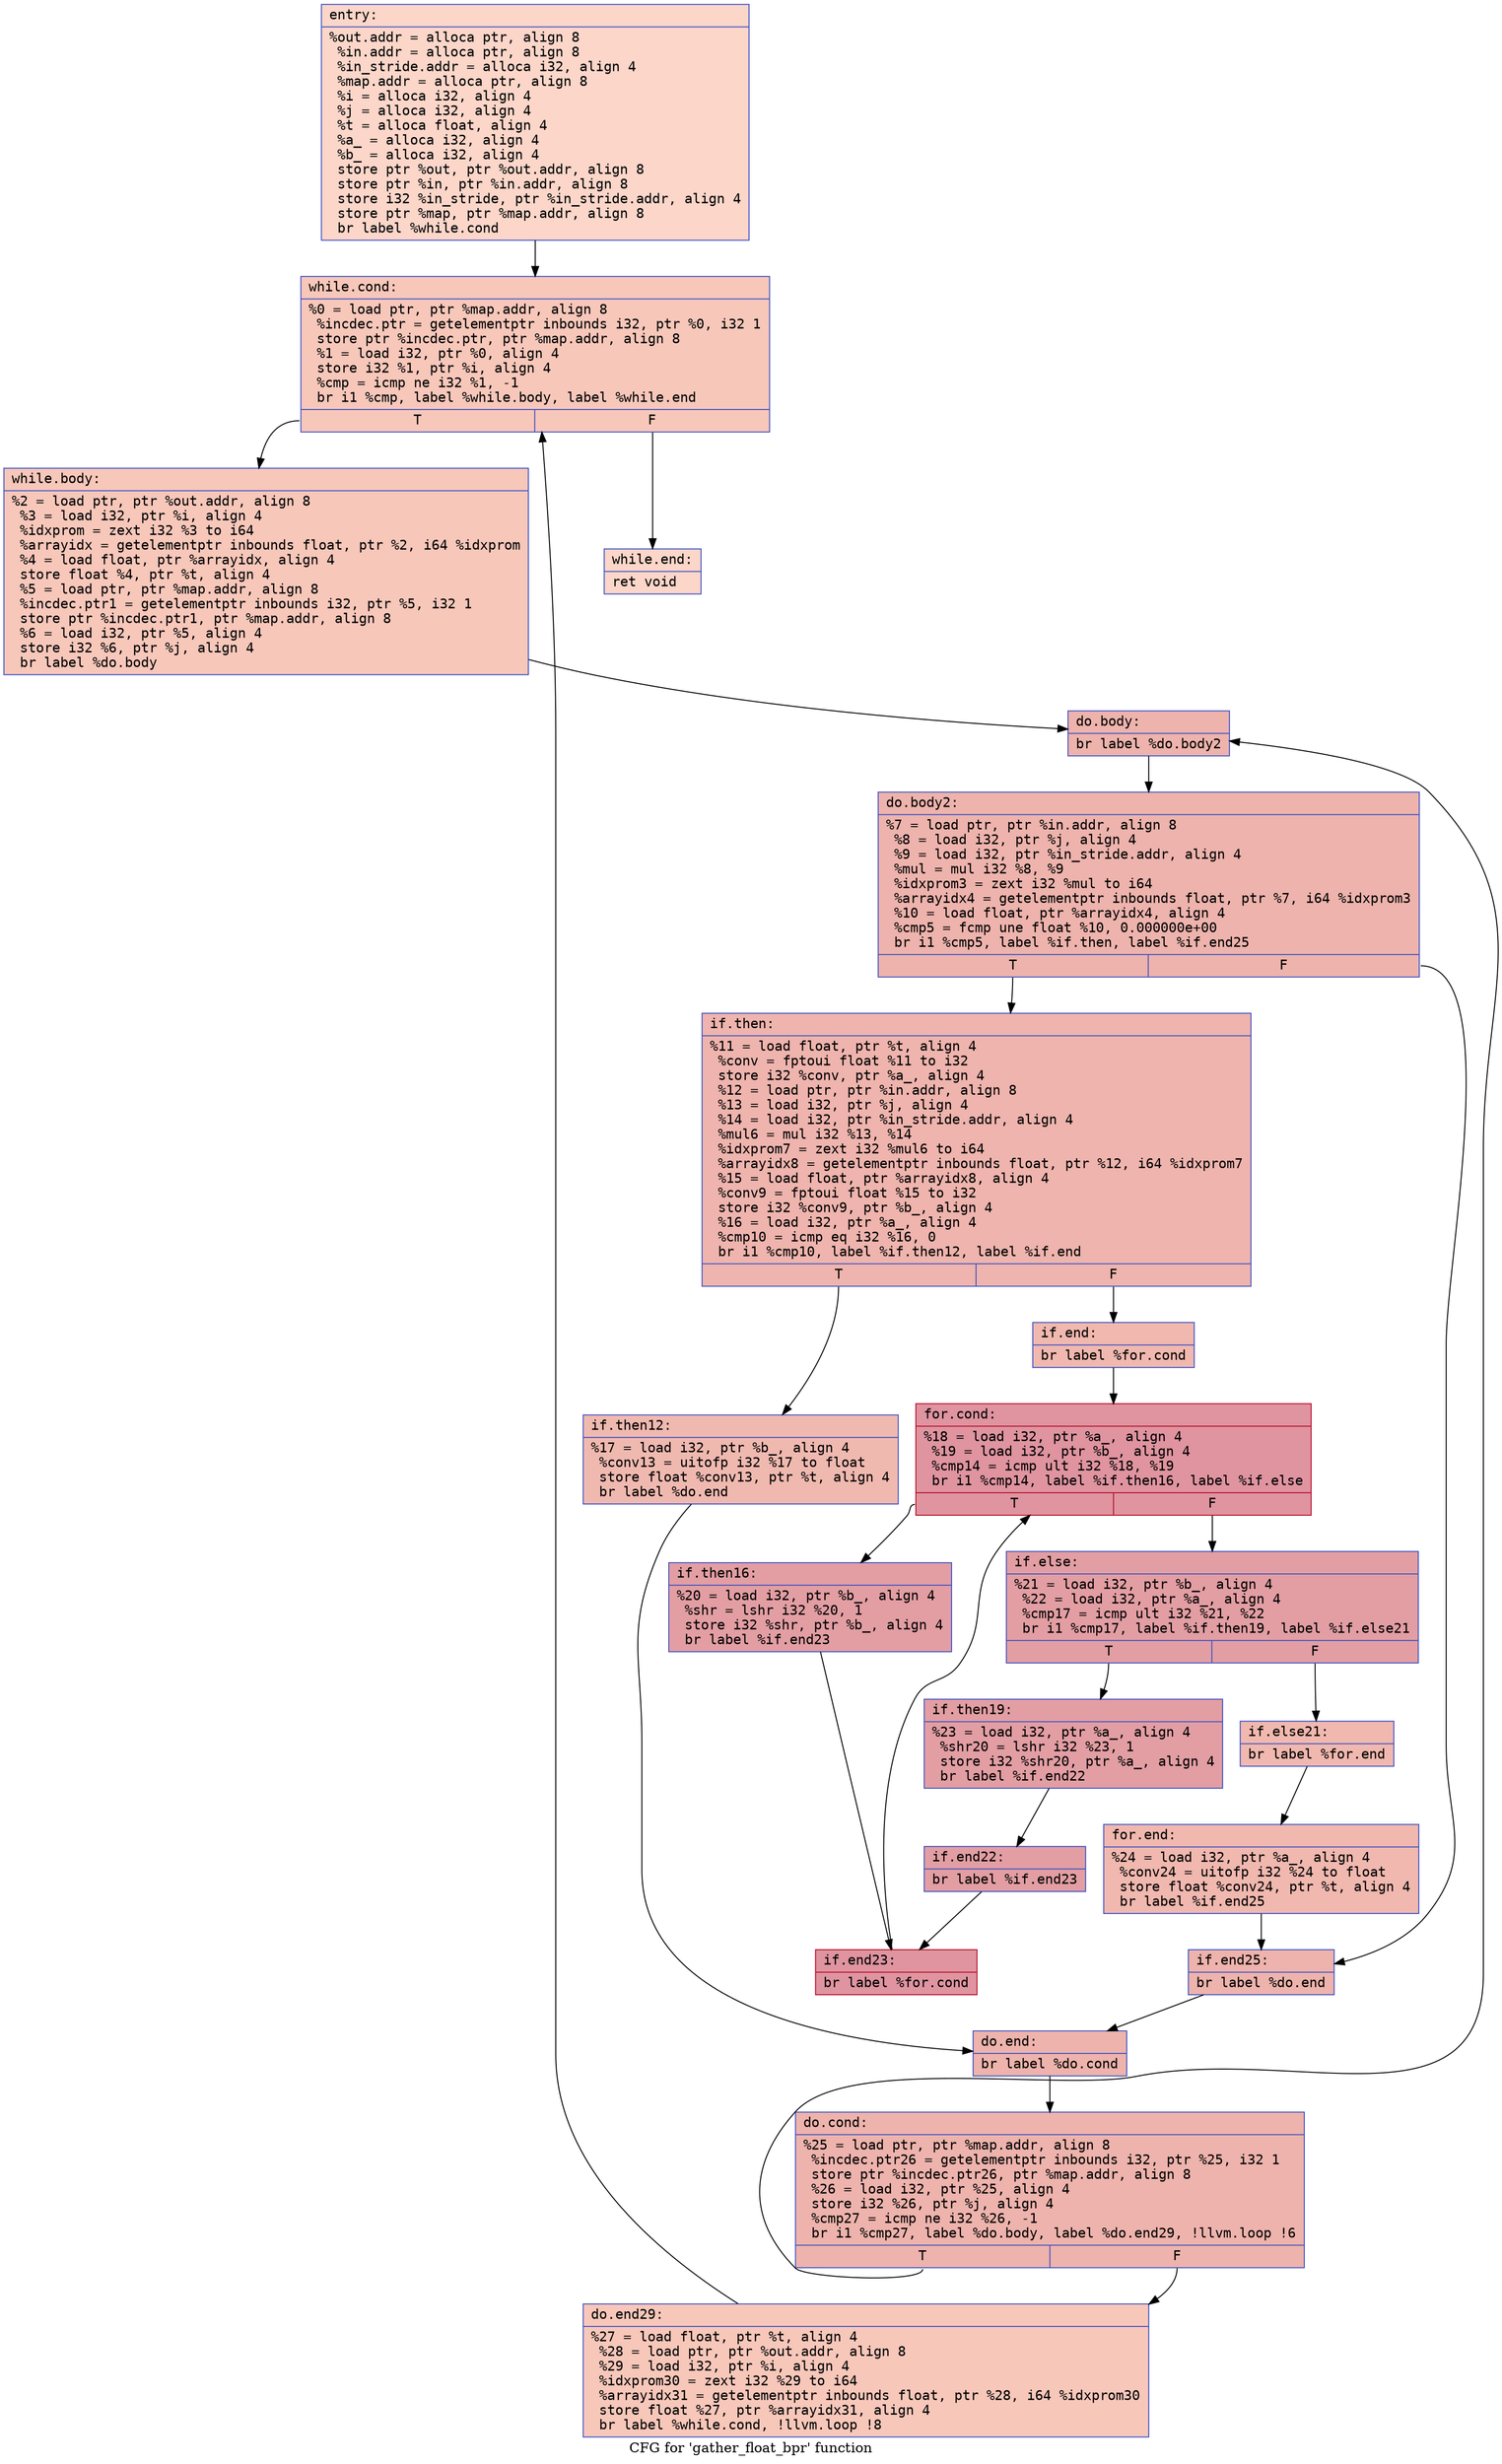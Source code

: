digraph "CFG for 'gather_float_bpr' function" {
	label="CFG for 'gather_float_bpr' function";

	Node0x55e011cc7bb0 [shape=record,color="#3d50c3ff", style=filled, fillcolor="#f6a38570" fontname="Courier",label="{entry:\l|  %out.addr = alloca ptr, align 8\l  %in.addr = alloca ptr, align 8\l  %in_stride.addr = alloca i32, align 4\l  %map.addr = alloca ptr, align 8\l  %i = alloca i32, align 4\l  %j = alloca i32, align 4\l  %t = alloca float, align 4\l  %a_ = alloca i32, align 4\l  %b_ = alloca i32, align 4\l  store ptr %out, ptr %out.addr, align 8\l  store ptr %in, ptr %in.addr, align 8\l  store i32 %in_stride, ptr %in_stride.addr, align 4\l  store ptr %map, ptr %map.addr, align 8\l  br label %while.cond\l}"];
	Node0x55e011cc7bb0 -> Node0x55e011cc8470[tooltip="entry -> while.cond\nProbability 100.00%" ];
	Node0x55e011cc8470 [shape=record,color="#3d50c3ff", style=filled, fillcolor="#ec7f6370" fontname="Courier",label="{while.cond:\l|  %0 = load ptr, ptr %map.addr, align 8\l  %incdec.ptr = getelementptr inbounds i32, ptr %0, i32 1\l  store ptr %incdec.ptr, ptr %map.addr, align 8\l  %1 = load i32, ptr %0, align 4\l  store i32 %1, ptr %i, align 4\l  %cmp = icmp ne i32 %1, -1\l  br i1 %cmp, label %while.body, label %while.end\l|{<s0>T|<s1>F}}"];
	Node0x55e011cc8470:s0 -> Node0x55e011cc88f0[tooltip="while.cond -> while.body\nProbability 96.88%" ];
	Node0x55e011cc8470:s1 -> Node0x55e011cc8970[tooltip="while.cond -> while.end\nProbability 3.12%" ];
	Node0x55e011cc88f0 [shape=record,color="#3d50c3ff", style=filled, fillcolor="#ec7f6370" fontname="Courier",label="{while.body:\l|  %2 = load ptr, ptr %out.addr, align 8\l  %3 = load i32, ptr %i, align 4\l  %idxprom = zext i32 %3 to i64\l  %arrayidx = getelementptr inbounds float, ptr %2, i64 %idxprom\l  %4 = load float, ptr %arrayidx, align 4\l  store float %4, ptr %t, align 4\l  %5 = load ptr, ptr %map.addr, align 8\l  %incdec.ptr1 = getelementptr inbounds i32, ptr %5, i32 1\l  store ptr %incdec.ptr1, ptr %map.addr, align 8\l  %6 = load i32, ptr %5, align 4\l  store i32 %6, ptr %j, align 4\l  br label %do.body\l}"];
	Node0x55e011cc88f0 -> Node0x55e011cc9130[tooltip="while.body -> do.body\nProbability 100.00%" ];
	Node0x55e011cc9130 [shape=record,color="#3d50c3ff", style=filled, fillcolor="#d6524470" fontname="Courier",label="{do.body:\l|  br label %do.body2\l}"];
	Node0x55e011cc9130 -> Node0x55e011cc9210[tooltip="do.body -> do.body2\nProbability 100.00%" ];
	Node0x55e011cc9210 [shape=record,color="#3d50c3ff", style=filled, fillcolor="#d6524470" fontname="Courier",label="{do.body2:\l|  %7 = load ptr, ptr %in.addr, align 8\l  %8 = load i32, ptr %j, align 4\l  %9 = load i32, ptr %in_stride.addr, align 4\l  %mul = mul i32 %8, %9\l  %idxprom3 = zext i32 %mul to i64\l  %arrayidx4 = getelementptr inbounds float, ptr %7, i64 %idxprom3\l  %10 = load float, ptr %arrayidx4, align 4\l  %cmp5 = fcmp une float %10, 0.000000e+00\l  br i1 %cmp5, label %if.then, label %if.end25\l|{<s0>T|<s1>F}}"];
	Node0x55e011cc9210:s0 -> Node0x55e011cc9960[tooltip="do.body2 -> if.then\nProbability 62.50%" ];
	Node0x55e011cc9210:s1 -> Node0x55e011cc99d0[tooltip="do.body2 -> if.end25\nProbability 37.50%" ];
	Node0x55e011cc9960 [shape=record,color="#3d50c3ff", style=filled, fillcolor="#d8564670" fontname="Courier",label="{if.then:\l|  %11 = load float, ptr %t, align 4\l  %conv = fptoui float %11 to i32\l  store i32 %conv, ptr %a_, align 4\l  %12 = load ptr, ptr %in.addr, align 8\l  %13 = load i32, ptr %j, align 4\l  %14 = load i32, ptr %in_stride.addr, align 4\l  %mul6 = mul i32 %13, %14\l  %idxprom7 = zext i32 %mul6 to i64\l  %arrayidx8 = getelementptr inbounds float, ptr %12, i64 %idxprom7\l  %15 = load float, ptr %arrayidx8, align 4\l  %conv9 = fptoui float %15 to i32\l  store i32 %conv9, ptr %b_, align 4\l  %16 = load i32, ptr %a_, align 4\l  %cmp10 = icmp eq i32 %16, 0\l  br i1 %cmp10, label %if.then12, label %if.end\l|{<s0>T|<s1>F}}"];
	Node0x55e011cc9960:s0 -> Node0x55e011cca330[tooltip="if.then -> if.then12\nProbability 37.50%" ];
	Node0x55e011cc9960:s1 -> Node0x55e011cca3b0[tooltip="if.then -> if.end\nProbability 62.50%" ];
	Node0x55e011cca330 [shape=record,color="#3d50c3ff", style=filled, fillcolor="#de614d70" fontname="Courier",label="{if.then12:\l|  %17 = load i32, ptr %b_, align 4\l  %conv13 = uitofp i32 %17 to float\l  store float %conv13, ptr %t, align 4\l  br label %do.end\l}"];
	Node0x55e011cca330 -> Node0x55e011cca680[tooltip="if.then12 -> do.end\nProbability 100.00%" ];
	Node0x55e011cca3b0 [shape=record,color="#3d50c3ff", style=filled, fillcolor="#dc5d4a70" fontname="Courier",label="{if.end:\l|  br label %for.cond\l}"];
	Node0x55e011cca3b0 -> Node0x55e011cca760[tooltip="if.end -> for.cond\nProbability 100.00%" ];
	Node0x55e011cca760 [shape=record,color="#b70d28ff", style=filled, fillcolor="#b70d2870" fontname="Courier",label="{for.cond:\l|  %18 = load i32, ptr %a_, align 4\l  %19 = load i32, ptr %b_, align 4\l  %cmp14 = icmp ult i32 %18, %19\l  br i1 %cmp14, label %if.then16, label %if.else\l|{<s0>T|<s1>F}}"];
	Node0x55e011cca760:s0 -> Node0x55e011ccaa00[tooltip="for.cond -> if.then16\nProbability 50.00%" ];
	Node0x55e011cca760:s1 -> Node0x55e011ccaa80[tooltip="for.cond -> if.else\nProbability 50.00%" ];
	Node0x55e011ccaa00 [shape=record,color="#3d50c3ff", style=filled, fillcolor="#be242e70" fontname="Courier",label="{if.then16:\l|  %20 = load i32, ptr %b_, align 4\l  %shr = lshr i32 %20, 1\l  store i32 %shr, ptr %b_, align 4\l  br label %if.end23\l}"];
	Node0x55e011ccaa00 -> Node0x55e011ccad70[tooltip="if.then16 -> if.end23\nProbability 100.00%" ];
	Node0x55e011ccaa80 [shape=record,color="#3d50c3ff", style=filled, fillcolor="#be242e70" fontname="Courier",label="{if.else:\l|  %21 = load i32, ptr %b_, align 4\l  %22 = load i32, ptr %a_, align 4\l  %cmp17 = icmp ult i32 %21, %22\l  br i1 %cmp17, label %if.then19, label %if.else21\l|{<s0>T|<s1>F}}"];
	Node0x55e011ccaa80:s0 -> Node0x55e011ccb010[tooltip="if.else -> if.then19\nProbability 96.88%" ];
	Node0x55e011ccaa80:s1 -> Node0x55e011ccb090[tooltip="if.else -> if.else21\nProbability 3.12%" ];
	Node0x55e011ccb010 [shape=record,color="#3d50c3ff", style=filled, fillcolor="#be242e70" fontname="Courier",label="{if.then19:\l|  %23 = load i32, ptr %a_, align 4\l  %shr20 = lshr i32 %23, 1\l  store i32 %shr20, ptr %a_, align 4\l  br label %if.end22\l}"];
	Node0x55e011ccb010 -> Node0x55e011ca0870[tooltip="if.then19 -> if.end22\nProbability 100.00%" ];
	Node0x55e011ccb090 [shape=record,color="#3d50c3ff", style=filled, fillcolor="#dc5d4a70" fontname="Courier",label="{if.else21:\l|  br label %for.end\l}"];
	Node0x55e011ccb090 -> Node0x55e011ca07a0[tooltip="if.else21 -> for.end\nProbability 100.00%" ];
	Node0x55e011ca0870 [shape=record,color="#3d50c3ff", style=filled, fillcolor="#be242e70" fontname="Courier",label="{if.end22:\l|  br label %if.end23\l}"];
	Node0x55e011ca0870 -> Node0x55e011ccad70[tooltip="if.end22 -> if.end23\nProbability 100.00%" ];
	Node0x55e011ccad70 [shape=record,color="#b70d28ff", style=filled, fillcolor="#b70d2870" fontname="Courier",label="{if.end23:\l|  br label %for.cond\l}"];
	Node0x55e011ccad70 -> Node0x55e011cca760[tooltip="if.end23 -> for.cond\nProbability 100.00%" ];
	Node0x55e011ca07a0 [shape=record,color="#3d50c3ff", style=filled, fillcolor="#dc5d4a70" fontname="Courier",label="{for.end:\l|  %24 = load i32, ptr %a_, align 4\l  %conv24 = uitofp i32 %24 to float\l  store float %conv24, ptr %t, align 4\l  br label %if.end25\l}"];
	Node0x55e011ca07a0 -> Node0x55e011cc99d0[tooltip="for.end -> if.end25\nProbability 100.00%" ];
	Node0x55e011cc99d0 [shape=record,color="#3d50c3ff", style=filled, fillcolor="#d6524470" fontname="Courier",label="{if.end25:\l|  br label %do.end\l}"];
	Node0x55e011cc99d0 -> Node0x55e011cca680[tooltip="if.end25 -> do.end\nProbability 100.00%" ];
	Node0x55e011cca680 [shape=record,color="#3d50c3ff", style=filled, fillcolor="#d6524470" fontname="Courier",label="{do.end:\l|  br label %do.cond\l}"];
	Node0x55e011cca680 -> Node0x55e011c608c0[tooltip="do.end -> do.cond\nProbability 100.00%" ];
	Node0x55e011c608c0 [shape=record,color="#3d50c3ff", style=filled, fillcolor="#d6524470" fontname="Courier",label="{do.cond:\l|  %25 = load ptr, ptr %map.addr, align 8\l  %incdec.ptr26 = getelementptr inbounds i32, ptr %25, i32 1\l  store ptr %incdec.ptr26, ptr %map.addr, align 8\l  %26 = load i32, ptr %25, align 4\l  store i32 %26, ptr %j, align 4\l  %cmp27 = icmp ne i32 %26, -1\l  br i1 %cmp27, label %do.body, label %do.end29, !llvm.loop !6\l|{<s0>T|<s1>F}}"];
	Node0x55e011c608c0:s0 -> Node0x55e011cc9130[tooltip="do.cond -> do.body\nProbability 96.88%" ];
	Node0x55e011c608c0:s1 -> Node0x55e011ccc1f0[tooltip="do.cond -> do.end29\nProbability 3.12%" ];
	Node0x55e011ccc1f0 [shape=record,color="#3d50c3ff", style=filled, fillcolor="#ec7f6370" fontname="Courier",label="{do.end29:\l|  %27 = load float, ptr %t, align 4\l  %28 = load ptr, ptr %out.addr, align 8\l  %29 = load i32, ptr %i, align 4\l  %idxprom30 = zext i32 %29 to i64\l  %arrayidx31 = getelementptr inbounds float, ptr %28, i64 %idxprom30\l  store float %27, ptr %arrayidx31, align 4\l  br label %while.cond, !llvm.loop !8\l}"];
	Node0x55e011ccc1f0 -> Node0x55e011cc8470[tooltip="do.end29 -> while.cond\nProbability 100.00%" ];
	Node0x55e011cc8970 [shape=record,color="#3d50c3ff", style=filled, fillcolor="#f6a38570" fontname="Courier",label="{while.end:\l|  ret void\l}"];
}

